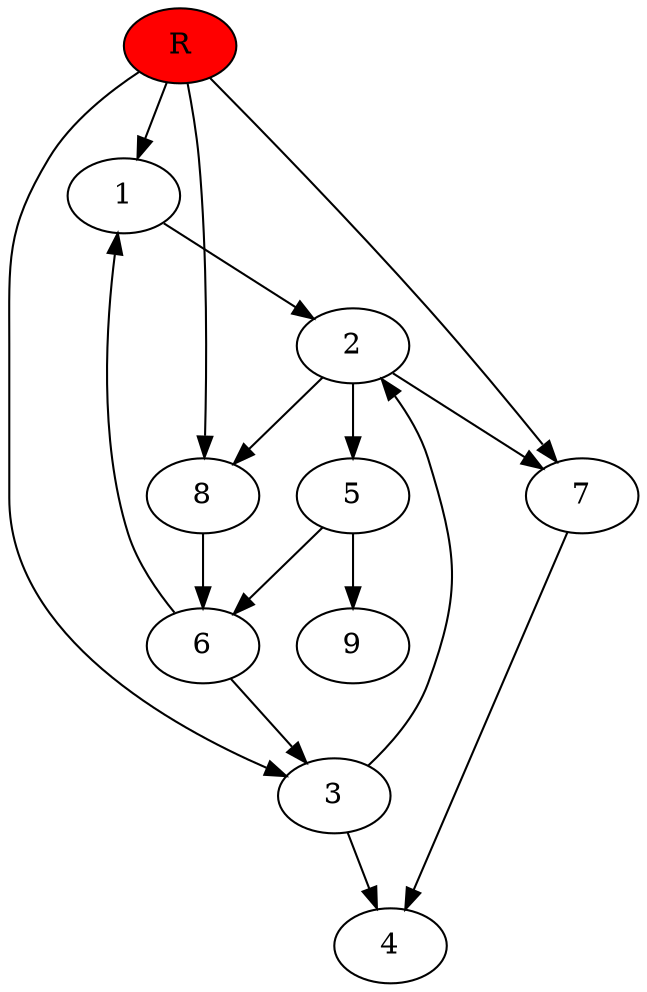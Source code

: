 digraph prb14124 {
	1
	2
	3
	4
	5
	6
	7
	8
	R [fillcolor="#ff0000" style=filled]
	1 -> 2
	2 -> 5
	2 -> 7
	2 -> 8
	3 -> 2
	3 -> 4
	5 -> 6
	5 -> 9
	6 -> 1
	6 -> 3
	7 -> 4
	8 -> 6
	R -> 1
	R -> 3
	R -> 7
	R -> 8
}
